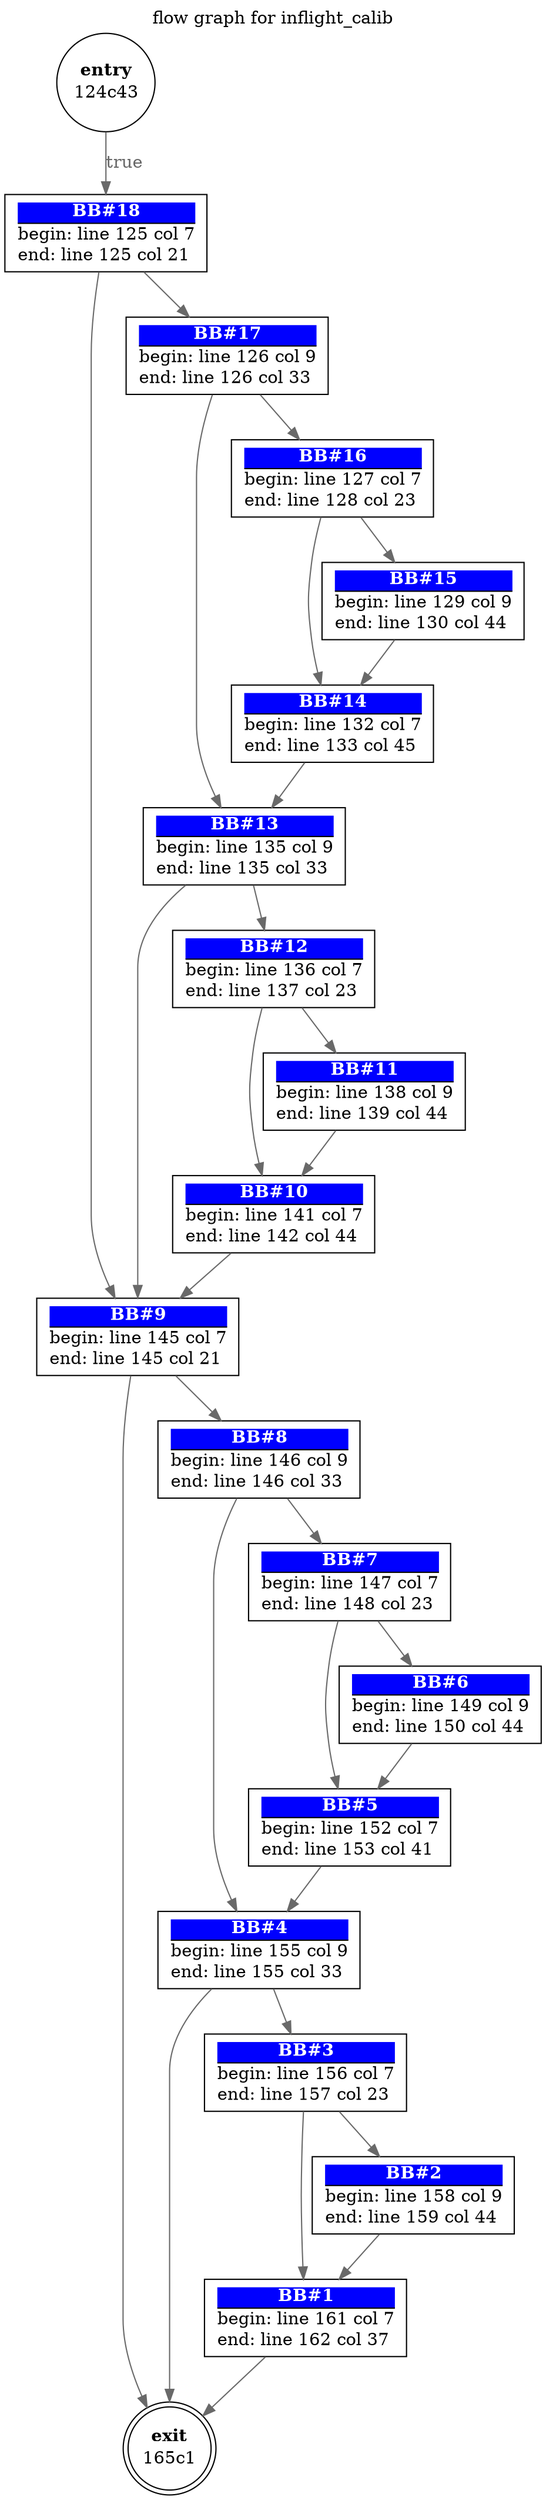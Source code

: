 digraph inflightcalib{ 
  label="flow graph for inflight_calib"
  labelloc="t"
  0 [label=<<TABLE border="0" cellborder="0" cellpadding="0"><TR><TD border="0" bgcolor="#ffffff" sides="b"><FONT color="#000000"><B>exit</B></FONT></TD></TR><TR><TD>165c1</TD></TR></TABLE>>, shape=doublecircle, margin=0]
  1 [label=<<TABLE border="0" cellborder="0" cellpadding="0"><TR><TD border="1" bgcolor="#0000ff" sides="b"><FONT color="#ffffff"><B>BB#1</B></FONT></TD></TR><TR><TD align="left">begin: line 161 col 7</TD></TR><TR><TD align="left">end: line 162 col 37</TD></TR></TABLE>>, shape=box]
  1->0[label="" fontcolor=dimgray color=dimgray]
  2 [label=<<TABLE border="0" cellborder="0" cellpadding="0"><TR><TD border="1" bgcolor="#0000ff" sides="b"><FONT color="#ffffff"><B>BB#2</B></FONT></TD></TR><TR><TD align="left">begin: line 158 col 9</TD></TR><TR><TD align="left">end: line 159 col 44</TD></TR></TABLE>>, shape=box]
  2->1[label="" fontcolor=dimgray color=dimgray]
  3 [label=<<TABLE border="0" cellborder="0" cellpadding="0"><TR><TD border="1" bgcolor="#0000ff" sides="b"><FONT color="#ffffff"><B>BB#3</B></FONT></TD></TR><TR><TD align="left">begin: line 156 col 7</TD></TR><TR><TD align="left">end: line 157 col 23</TD></TR></TABLE>>, shape=box]
  3->2[label="" fontcolor=dimgray color=dimgray]
  3->1[label="" fontcolor=dimgray color=dimgray]
  4 [label=<<TABLE border="0" cellborder="0" cellpadding="0"><TR><TD border="1" bgcolor="#0000ff" sides="b"><FONT color="#ffffff"><B>BB#4</B></FONT></TD></TR><TR><TD align="left">begin: line 155 col 9</TD></TR><TR><TD align="left">end: line 155 col 33</TD></TR></TABLE>>, shape=box]
  4->3[label="" fontcolor=dimgray color=dimgray]
  4->0[label="" fontcolor=dimgray color=dimgray]
  5 [label=<<TABLE border="0" cellborder="0" cellpadding="0"><TR><TD border="1" bgcolor="#0000ff" sides="b"><FONT color="#ffffff"><B>BB#5</B></FONT></TD></TR><TR><TD align="left">begin: line 152 col 7</TD></TR><TR><TD align="left">end: line 153 col 41</TD></TR></TABLE>>, shape=box]
  5->4[label="" fontcolor=dimgray color=dimgray]
  6 [label=<<TABLE border="0" cellborder="0" cellpadding="0"><TR><TD border="1" bgcolor="#0000ff" sides="b"><FONT color="#ffffff"><B>BB#6</B></FONT></TD></TR><TR><TD align="left">begin: line 149 col 9</TD></TR><TR><TD align="left">end: line 150 col 44</TD></TR></TABLE>>, shape=box]
  6->5[label="" fontcolor=dimgray color=dimgray]
  7 [label=<<TABLE border="0" cellborder="0" cellpadding="0"><TR><TD border="1" bgcolor="#0000ff" sides="b"><FONT color="#ffffff"><B>BB#7</B></FONT></TD></TR><TR><TD align="left">begin: line 147 col 7</TD></TR><TR><TD align="left">end: line 148 col 23</TD></TR></TABLE>>, shape=box]
  7->6[label="" fontcolor=dimgray color=dimgray]
  7->5[label="" fontcolor=dimgray color=dimgray]
  8 [label=<<TABLE border="0" cellborder="0" cellpadding="0"><TR><TD border="1" bgcolor="#0000ff" sides="b"><FONT color="#ffffff"><B>BB#8</B></FONT></TD></TR><TR><TD align="left">begin: line 146 col 9</TD></TR><TR><TD align="left">end: line 146 col 33</TD></TR></TABLE>>, shape=box]
  8->7[label="" fontcolor=dimgray color=dimgray]
  8->4[label="" fontcolor=dimgray color=dimgray]
  9 [label=<<TABLE border="0" cellborder="0" cellpadding="0"><TR><TD border="1" bgcolor="#0000ff" sides="b"><FONT color="#ffffff"><B>BB#9</B></FONT></TD></TR><TR><TD align="left">begin: line 145 col 7</TD></TR><TR><TD align="left">end: line 145 col 21</TD></TR></TABLE>>, shape=box]
  9->8[label="" fontcolor=dimgray color=dimgray]
  9->0[label="" fontcolor=dimgray color=dimgray]
  10 [label=<<TABLE border="0" cellborder="0" cellpadding="0"><TR><TD border="1" bgcolor="#0000ff" sides="b"><FONT color="#ffffff"><B>BB#10</B></FONT></TD></TR><TR><TD align="left">begin: line 141 col 7</TD></TR><TR><TD align="left">end: line 142 col 44</TD></TR></TABLE>>, shape=box]
  10->9[label="" fontcolor=dimgray color=dimgray]
  11 [label=<<TABLE border="0" cellborder="0" cellpadding="0"><TR><TD border="1" bgcolor="#0000ff" sides="b"><FONT color="#ffffff"><B>BB#11</B></FONT></TD></TR><TR><TD align="left">begin: line 138 col 9</TD></TR><TR><TD align="left">end: line 139 col 44</TD></TR></TABLE>>, shape=box]
  11->10[label="" fontcolor=dimgray color=dimgray]
  12 [label=<<TABLE border="0" cellborder="0" cellpadding="0"><TR><TD border="1" bgcolor="#0000ff" sides="b"><FONT color="#ffffff"><B>BB#12</B></FONT></TD></TR><TR><TD align="left">begin: line 136 col 7</TD></TR><TR><TD align="left">end: line 137 col 23</TD></TR></TABLE>>, shape=box]
  12->11[label="" fontcolor=dimgray color=dimgray]
  12->10[label="" fontcolor=dimgray color=dimgray]
  13 [label=<<TABLE border="0" cellborder="0" cellpadding="0"><TR><TD border="1" bgcolor="#0000ff" sides="b"><FONT color="#ffffff"><B>BB#13</B></FONT></TD></TR><TR><TD align="left">begin: line 135 col 9</TD></TR><TR><TD align="left">end: line 135 col 33</TD></TR></TABLE>>, shape=box]
  13->12[label="" fontcolor=dimgray color=dimgray]
  13->9[label="" fontcolor=dimgray color=dimgray]
  14 [label=<<TABLE border="0" cellborder="0" cellpadding="0"><TR><TD border="1" bgcolor="#0000ff" sides="b"><FONT color="#ffffff"><B>BB#14</B></FONT></TD></TR><TR><TD align="left">begin: line 132 col 7</TD></TR><TR><TD align="left">end: line 133 col 45</TD></TR></TABLE>>, shape=box]
  14->13[label="" fontcolor=dimgray color=dimgray]
  15 [label=<<TABLE border="0" cellborder="0" cellpadding="0"><TR><TD border="1" bgcolor="#0000ff" sides="b"><FONT color="#ffffff"><B>BB#15</B></FONT></TD></TR><TR><TD align="left">begin: line 129 col 9</TD></TR><TR><TD align="left">end: line 130 col 44</TD></TR></TABLE>>, shape=box]
  15->14[label="" fontcolor=dimgray color=dimgray]
  16 [label=<<TABLE border="0" cellborder="0" cellpadding="0"><TR><TD border="1" bgcolor="#0000ff" sides="b"><FONT color="#ffffff"><B>BB#16</B></FONT></TD></TR><TR><TD align="left">begin: line 127 col 7</TD></TR><TR><TD align="left">end: line 128 col 23</TD></TR></TABLE>>, shape=box]
  16->15[label="" fontcolor=dimgray color=dimgray]
  16->14[label="" fontcolor=dimgray color=dimgray]
  17 [label=<<TABLE border="0" cellborder="0" cellpadding="0"><TR><TD border="1" bgcolor="#0000ff" sides="b"><FONT color="#ffffff"><B>BB#17</B></FONT></TD></TR><TR><TD align="left">begin: line 126 col 9</TD></TR><TR><TD align="left">end: line 126 col 33</TD></TR></TABLE>>, shape=box]
  17->16[label="" fontcolor=dimgray color=dimgray]
  17->13[label="" fontcolor=dimgray color=dimgray]
  18 [label=<<TABLE border="0" cellborder="0" cellpadding="0"><TR><TD border="1" bgcolor="#0000ff" sides="b"><FONT color="#ffffff"><B>BB#18</B></FONT></TD></TR><TR><TD align="left">begin: line 125 col 7</TD></TR><TR><TD align="left">end: line 125 col 21</TD></TR></TABLE>>, shape=box]
  18->17[label="" fontcolor=dimgray color=dimgray]
  18->9[label="" fontcolor=dimgray color=dimgray]
  19 [label=<<TABLE border="0" cellborder="0" cellpadding="0"><TR><TD border="0" bgcolor="#ffffff" sides="b"><FONT color="#000000"><B>entry</B></FONT></TD></TR><TR><TD>124c43</TD></TR></TABLE>>, shape=circle, margin=0]
  19->18[label="true" fontcolor=dimgray color=dimgray]
}
